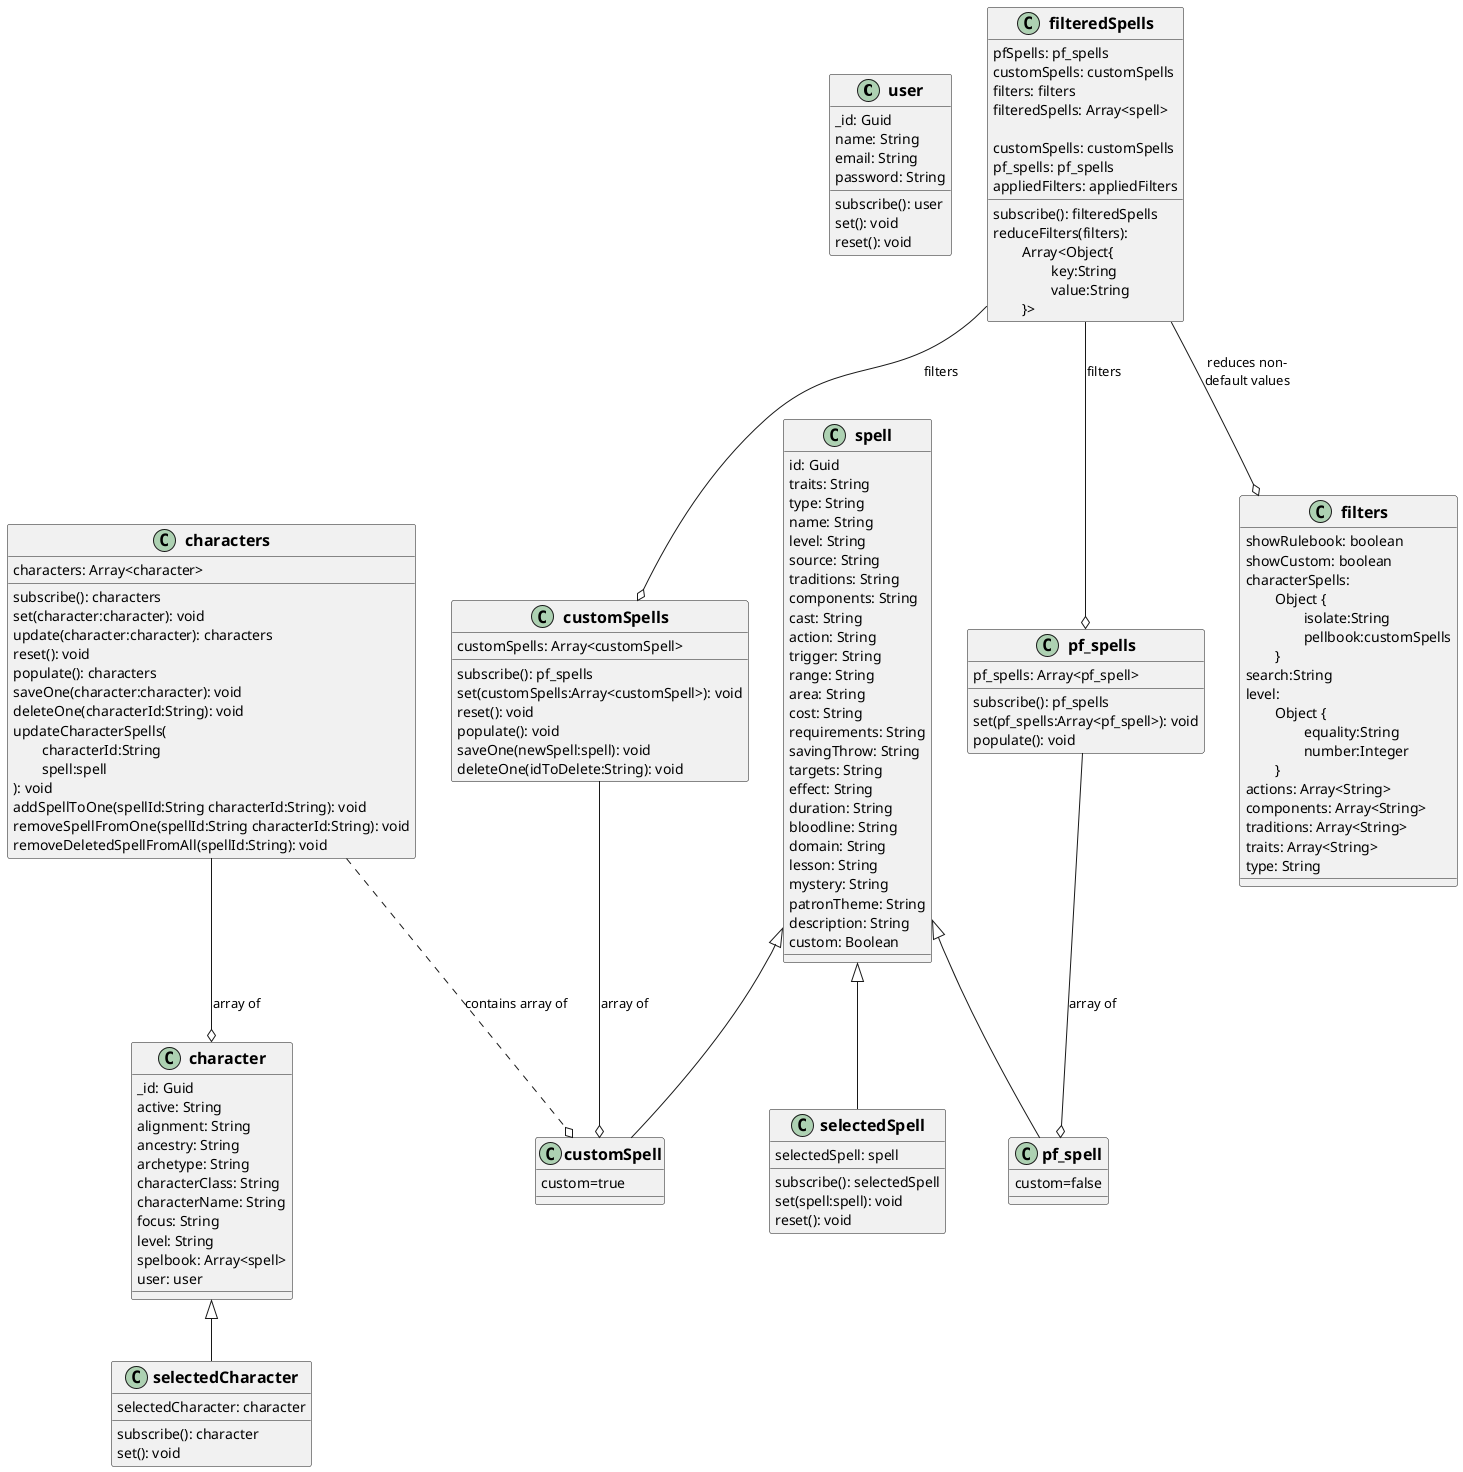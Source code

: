 @startuml classDiagram
skinparam classFontName Calibri
skinparam classFontSize 16
skinparam classFontStyle bold

class user {
  _id: Guid
  name: String
  email: String
  password: String

  subscribe(): user
  set(): void
  reset(): void
}

class character {
  _id: Guid
	active: String
	alignment: String
	ancestry: String
	archetype: String
	characterClass: String
	characterName: String
	focus: String
	level: String
  spelbook: Array<spell>
	user: user
}

class characters {
  characters: Array<character>

  subscribe(): characters
  set(character:character): void
  update(character:character): characters
  reset(): void
  populate(): characters
  saveOne(character:character): void
  deleteOne(characterId:String): void
  updateCharacterSpells(\n\tcharacterId:String \n\tspell:spell\n): void
  addSpellToOne(spellId:String characterId:String): void
  removeSpellFromOne(spellId:String characterId:String): void
  removeDeletedSpellFromAll(spellId:String): void
}

class selectedCharacter extends character {
  selectedCharacter: character

  subscribe(): character
  set(): void
}

class spell {
  id: Guid
	traits: String
	type: String
	name: String
	level: String
	source: String
	traditions: String
	components: String
	cast: String
	action: String
	trigger: String
	range: String
	area: String
	cost: String
	requirements: String
	savingThrow: String
	targets: String
	effect: String
	duration: String
	bloodline: String
	domain: String
	lesson: String
	mystery: String
	patronTheme: String
	description: String
	custom: Boolean
}

class pf_spell extends spell {
  custom=false
}

class customSpell extends spell{
  custom=true
}

class pf_spells {
  pf_spells: Array<pf_spell>

  subscribe(): pf_spells
  set(pf_spells:Array<pf_spell>): void
  populate(): void
}

class customSpells {
  customSpells: Array<customSpell>

  subscribe(): pf_spells
  set(customSpells:Array<customSpell>): void
  reset(): void
  populate(): void
  saveOne(newSpell:spell): void
  deleteOne(idToDelete:String): void
}

class selectedSpell extends spell {
  selectedSpell: spell

  subscribe(): selectedSpell
  set(spell:spell): void
  reset(): void
}

class filters {
  showRulebook: boolean
	showCustom: boolean
	characterSpells: \n\tObject {\n\t\tisolate:String \n\t\tpellbook:customSpells\n\t}
	search:String
	level: \n\tObject {\n\t\tequality:String\n\t\tnumber:Integer\n\t}
	actions: Array<String>
	components: Array<String>
	traditions: Array<String>
	traits: Array<String>
	type: String
}

class filteredSpells {
  pfSpells: pf_spells
  customSpells: customSpells
  filters: filters
  filteredSpells: Array<spell>

  subscribe(): filteredSpells
  reduceFilters(filters): \n\tArray<Object{\n\t\tkey:String\n\t\tvalue:String\n\t}>
}

class filteredSpells  {
  customSpells: customSpells
  pf_spells: pf_spells
  appliedFilters: appliedFilters
}

characters --o character: array of
characters ..o customSpell: contains array of
customSpells --o customSpell: array of
pf_spells --o pf_spell: array of
filteredSpells --o pf_spells: filters
filteredSpells --o customSpells: filters
filteredSpells --o filters: reduces non-\ndefault values
@enduml